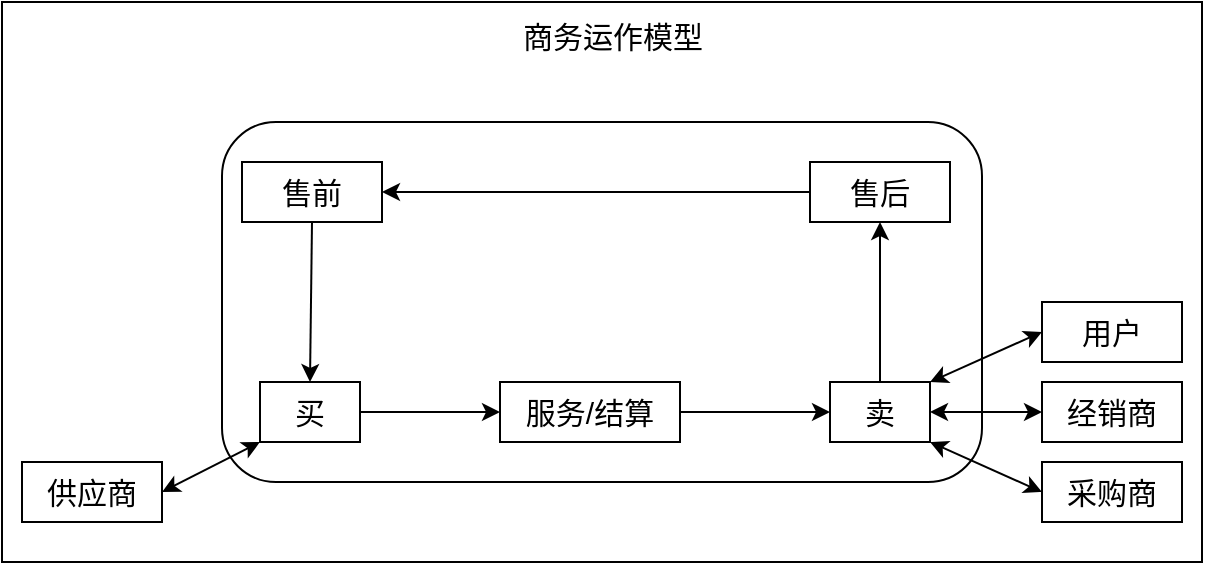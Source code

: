 <mxfile version="20.8.23" type="github">
  <diagram name="第 1 页" id="yvUWGEL02yEKHM-XBLOZ">
    <mxGraphModel dx="1434" dy="755" grid="1" gridSize="10" guides="1" tooltips="1" connect="1" arrows="1" fold="1" page="1" pageScale="1" pageWidth="827" pageHeight="1169" math="0" shadow="0">
      <root>
        <mxCell id="0" />
        <mxCell id="1" parent="0" />
        <mxCell id="8WEs470nkHhceNyE-327-2" value="" style="rounded=0;whiteSpace=wrap;html=1;" vertex="1" parent="1">
          <mxGeometry x="120" y="160" width="600" height="280" as="geometry" />
        </mxCell>
        <mxCell id="8WEs470nkHhceNyE-327-3" value="&lt;font style=&quot;font-size: 15px;&quot;&gt;商务运作模型&lt;/font&gt;" style="text;html=1;strokeColor=none;fillColor=none;align=center;verticalAlign=middle;whiteSpace=wrap;rounded=0;" vertex="1" parent="1">
          <mxGeometry x="377.5" y="162" width="95" height="30" as="geometry" />
        </mxCell>
        <mxCell id="8WEs470nkHhceNyE-327-4" value="" style="rounded=1;whiteSpace=wrap;html=1;fontSize=15;" vertex="1" parent="1">
          <mxGeometry x="230" y="220" width="380" height="180" as="geometry" />
        </mxCell>
        <mxCell id="8WEs470nkHhceNyE-327-5" value="售前" style="rounded=0;whiteSpace=wrap;html=1;fontSize=15;" vertex="1" parent="1">
          <mxGeometry x="240" y="240" width="70" height="30" as="geometry" />
        </mxCell>
        <mxCell id="8WEs470nkHhceNyE-327-6" value="售后" style="rounded=0;whiteSpace=wrap;html=1;fontSize=15;" vertex="1" parent="1">
          <mxGeometry x="524" y="240" width="70" height="30" as="geometry" />
        </mxCell>
        <mxCell id="8WEs470nkHhceNyE-327-7" value="买" style="rounded=0;whiteSpace=wrap;html=1;fontSize=15;" vertex="1" parent="1">
          <mxGeometry x="249" y="350" width="50" height="30" as="geometry" />
        </mxCell>
        <mxCell id="8WEs470nkHhceNyE-327-8" value="卖" style="rounded=0;whiteSpace=wrap;html=1;fontSize=15;" vertex="1" parent="1">
          <mxGeometry x="534" y="350" width="50" height="30" as="geometry" />
        </mxCell>
        <mxCell id="8WEs470nkHhceNyE-327-9" value="服务/结算" style="rounded=0;whiteSpace=wrap;html=1;fontSize=15;" vertex="1" parent="1">
          <mxGeometry x="369" y="350" width="90" height="30" as="geometry" />
        </mxCell>
        <mxCell id="8WEs470nkHhceNyE-327-15" value="" style="endArrow=classic;html=1;rounded=0;fontSize=15;exitX=0;exitY=0.5;exitDx=0;exitDy=0;entryX=1;entryY=0.5;entryDx=0;entryDy=0;" edge="1" parent="1" source="8WEs470nkHhceNyE-327-6" target="8WEs470nkHhceNyE-327-5">
          <mxGeometry width="50" height="50" relative="1" as="geometry">
            <mxPoint x="380" y="310" as="sourcePoint" />
            <mxPoint x="430" y="260" as="targetPoint" />
          </mxGeometry>
        </mxCell>
        <mxCell id="8WEs470nkHhceNyE-327-16" value="" style="endArrow=classic;html=1;rounded=0;fontSize=15;exitX=0.5;exitY=0;exitDx=0;exitDy=0;entryX=0.5;entryY=1;entryDx=0;entryDy=0;" edge="1" parent="1" source="8WEs470nkHhceNyE-327-8" target="8WEs470nkHhceNyE-327-6">
          <mxGeometry width="50" height="50" relative="1" as="geometry">
            <mxPoint x="540" y="340" as="sourcePoint" />
            <mxPoint x="590" y="290" as="targetPoint" />
          </mxGeometry>
        </mxCell>
        <mxCell id="8WEs470nkHhceNyE-327-17" value="" style="endArrow=classic;html=1;rounded=0;fontSize=15;entryX=0.5;entryY=0;entryDx=0;entryDy=0;exitX=0.5;exitY=1;exitDx=0;exitDy=0;" edge="1" parent="1" source="8WEs470nkHhceNyE-327-5" target="8WEs470nkHhceNyE-327-7">
          <mxGeometry width="50" height="50" relative="1" as="geometry">
            <mxPoint x="270" y="270" as="sourcePoint" />
            <mxPoint x="320" y="280" as="targetPoint" />
          </mxGeometry>
        </mxCell>
        <mxCell id="8WEs470nkHhceNyE-327-18" value="" style="endArrow=classic;startArrow=classic;html=1;rounded=0;fontSize=15;entryX=0;entryY=1;entryDx=0;entryDy=0;exitX=1;exitY=0.5;exitDx=0;exitDy=0;" edge="1" parent="1" source="8WEs470nkHhceNyE-327-22" target="8WEs470nkHhceNyE-327-7">
          <mxGeometry width="50" height="50" relative="1" as="geometry">
            <mxPoint x="220" y="400" as="sourcePoint" />
            <mxPoint x="309" y="420" as="targetPoint" />
          </mxGeometry>
        </mxCell>
        <mxCell id="8WEs470nkHhceNyE-327-19" value="" style="endArrow=classic;html=1;rounded=0;fontSize=15;entryX=0;entryY=0.5;entryDx=0;entryDy=0;exitX=1;exitY=0.5;exitDx=0;exitDy=0;" edge="1" parent="1" source="8WEs470nkHhceNyE-327-7" target="8WEs470nkHhceNyE-327-9">
          <mxGeometry width="50" height="50" relative="1" as="geometry">
            <mxPoint x="310" y="410" as="sourcePoint" />
            <mxPoint x="360" y="360" as="targetPoint" />
          </mxGeometry>
        </mxCell>
        <mxCell id="8WEs470nkHhceNyE-327-20" value="" style="endArrow=classic;startArrow=classic;html=1;rounded=0;fontSize=15;entryX=0;entryY=0.5;entryDx=0;entryDy=0;exitX=1;exitY=1;exitDx=0;exitDy=0;" edge="1" parent="1" source="8WEs470nkHhceNyE-327-8" target="8WEs470nkHhceNyE-327-23">
          <mxGeometry width="50" height="50" relative="1" as="geometry">
            <mxPoint x="590" y="380" as="sourcePoint" />
            <mxPoint x="495" y="296.5" as="targetPoint" />
            <Array as="points" />
          </mxGeometry>
        </mxCell>
        <mxCell id="8WEs470nkHhceNyE-327-21" value="" style="endArrow=classic;html=1;rounded=0;fontSize=15;entryX=0;entryY=0.5;entryDx=0;entryDy=0;" edge="1" parent="1" source="8WEs470nkHhceNyE-327-9" target="8WEs470nkHhceNyE-327-8">
          <mxGeometry width="50" height="50" relative="1" as="geometry">
            <mxPoint x="454" y="364.5" as="sourcePoint" />
            <mxPoint x="524" y="364.5" as="targetPoint" />
          </mxGeometry>
        </mxCell>
        <mxCell id="8WEs470nkHhceNyE-327-22" value="供应商" style="rounded=0;whiteSpace=wrap;html=1;fontSize=15;" vertex="1" parent="1">
          <mxGeometry x="130" y="390" width="70" height="30" as="geometry" />
        </mxCell>
        <mxCell id="8WEs470nkHhceNyE-327-23" value="采购商" style="rounded=0;whiteSpace=wrap;html=1;fontSize=15;" vertex="1" parent="1">
          <mxGeometry x="640" y="390" width="70" height="30" as="geometry" />
        </mxCell>
        <mxCell id="8WEs470nkHhceNyE-327-24" value="经销商" style="rounded=0;whiteSpace=wrap;html=1;fontSize=15;" vertex="1" parent="1">
          <mxGeometry x="640" y="350" width="70" height="30" as="geometry" />
        </mxCell>
        <mxCell id="8WEs470nkHhceNyE-327-25" value="用户" style="rounded=0;whiteSpace=wrap;html=1;fontSize=15;" vertex="1" parent="1">
          <mxGeometry x="640" y="310" width="70" height="30" as="geometry" />
        </mxCell>
        <mxCell id="8WEs470nkHhceNyE-327-26" value="" style="endArrow=classic;startArrow=classic;html=1;rounded=0;fontSize=15;entryX=0;entryY=0.5;entryDx=0;entryDy=0;exitX=1;exitY=0.5;exitDx=0;exitDy=0;" edge="1" parent="1" source="8WEs470nkHhceNyE-327-8" target="8WEs470nkHhceNyE-327-24">
          <mxGeometry width="50" height="50" relative="1" as="geometry">
            <mxPoint x="594" y="390" as="sourcePoint" />
            <mxPoint x="650" y="415" as="targetPoint" />
            <Array as="points" />
          </mxGeometry>
        </mxCell>
        <mxCell id="8WEs470nkHhceNyE-327-27" value="" style="endArrow=classic;startArrow=classic;html=1;rounded=0;fontSize=15;entryX=0;entryY=0.5;entryDx=0;entryDy=0;exitX=1;exitY=0;exitDx=0;exitDy=0;" edge="1" parent="1" source="8WEs470nkHhceNyE-327-8" target="8WEs470nkHhceNyE-327-25">
          <mxGeometry width="50" height="50" relative="1" as="geometry">
            <mxPoint x="594" y="375" as="sourcePoint" />
            <mxPoint x="650" y="375" as="targetPoint" />
            <Array as="points" />
          </mxGeometry>
        </mxCell>
      </root>
    </mxGraphModel>
  </diagram>
</mxfile>
